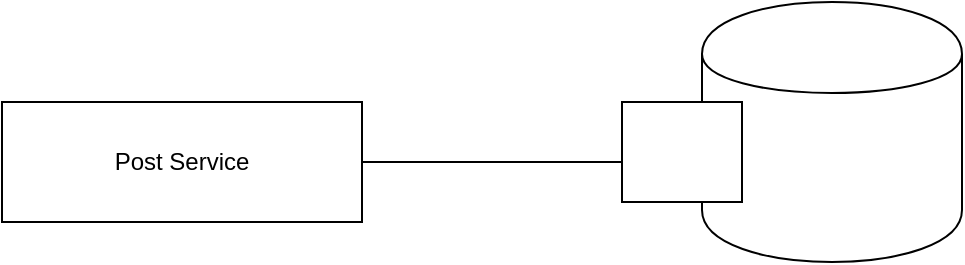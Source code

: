 <mxfile version="13.0.3" type="device"><diagram id="VskdrejDcdM4nrKaOAzA" name="Page-1"><mxGraphModel dx="1086" dy="926" grid="1" gridSize="10" guides="1" tooltips="1" connect="1" arrows="1" fold="1" page="1" pageScale="1" pageWidth="850" pageHeight="1100" math="0" shadow="0"><root><mxCell id="0"/><mxCell id="1" parent="0"/><mxCell id="erDHcg2jzVA2G9gK_I4p-8" style="edgeStyle=orthogonalEdgeStyle;rounded=0;orthogonalLoop=1;jettySize=auto;html=1;entryX=0;entryY=0.5;entryDx=0;entryDy=0;endArrow=none;endFill=0;" edge="1" parent="1" source="erDHcg2jzVA2G9gK_I4p-1" target="erDHcg2jzVA2G9gK_I4p-5"><mxGeometry relative="1" as="geometry"><Array as="points"><mxPoint x="460" y="400"/></Array></mxGeometry></mxCell><mxCell id="erDHcg2jzVA2G9gK_I4p-1" value="Post Service" style="rounded=0;whiteSpace=wrap;html=1;" vertex="1" parent="1"><mxGeometry x="150" y="370" width="180" height="60" as="geometry"/></mxCell><mxCell id="erDHcg2jzVA2G9gK_I4p-2" value="" style="shape=cylinder;whiteSpace=wrap;html=1;boundedLbl=1;backgroundOutline=1;" vertex="1" parent="1"><mxGeometry x="500" y="320" width="130" height="130" as="geometry"/></mxCell><mxCell id="erDHcg2jzVA2G9gK_I4p-4" value="" style="shape=image;html=1;verticalAlign=top;verticalLabelPosition=bottom;labelBackgroundColor=#ffffff;imageAspect=0;aspect=fixed;image=https://cdn4.iconfinder.com/data/icons/logos-brands-5/24/go-128.png" vertex="1" parent="1"><mxGeometry x="290" y="380" width="40" height="40" as="geometry"/></mxCell><mxCell id="erDHcg2jzVA2G9gK_I4p-5" value="" style="rounded=0;whiteSpace=wrap;html=1;" vertex="1" parent="1"><mxGeometry x="460" y="370" width="60" height="50" as="geometry"/></mxCell><mxCell id="erDHcg2jzVA2G9gK_I4p-6" value="" style="shape=image;html=1;verticalAlign=top;verticalLabelPosition=bottom;labelBackgroundColor=#ffffff;imageAspect=0;aspect=fixed;image=https://cdn4.iconfinder.com/data/icons/logos-brands-5/24/go-128.png" vertex="1" parent="1"><mxGeometry x="471" y="376" width="38" height="38" as="geometry"/></mxCell><mxCell id="erDHcg2jzVA2G9gK_I4p-7" value="" style="shape=image;html=1;verticalAlign=top;verticalLabelPosition=bottom;labelBackgroundColor=#ffffff;imageAspect=0;aspect=fixed;image=https://cdn4.iconfinder.com/data/icons/logos-3/512/mongodb-2-128.png" vertex="1" parent="1"><mxGeometry x="536" y="371" width="58" height="58" as="geometry"/></mxCell></root></mxGraphModel></diagram></mxfile>